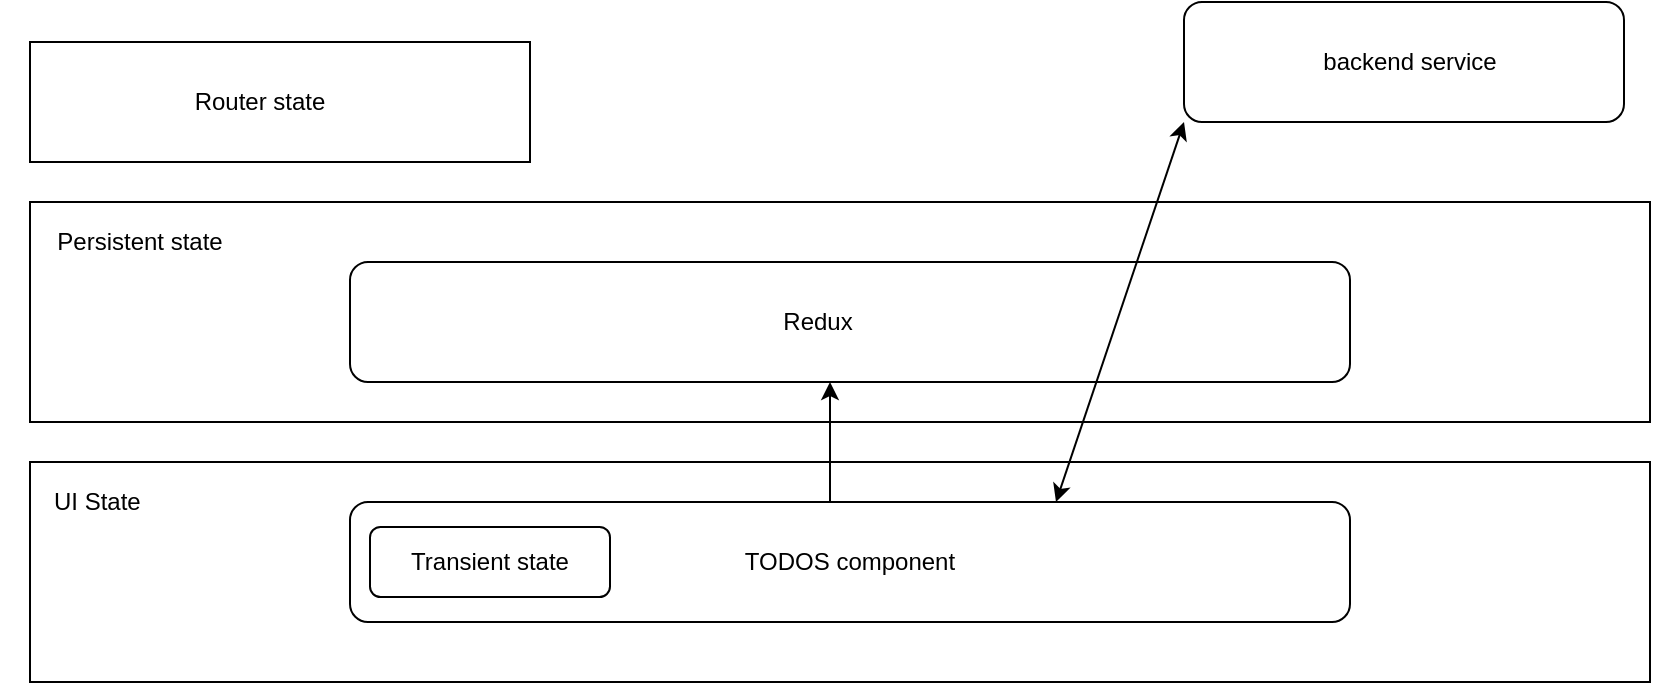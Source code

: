 <mxfile version="13.6.0" type="github">
  <diagram id="CnDp9Ytq1tiV_GHWyZOq" name="Page-1">
    <mxGraphModel dx="946" dy="614" grid="1" gridSize="10" guides="1" tooltips="1" connect="1" arrows="1" fold="1" page="1" pageScale="1" pageWidth="827" pageHeight="1169" math="0" shadow="0">
      <root>
        <mxCell id="0" />
        <mxCell id="1" parent="0" />
        <mxCell id="noKN3m8uvJxdRkCpXrqW-12" value="" style="rounded=0;whiteSpace=wrap;html=1;" vertex="1" parent="1">
          <mxGeometry x="40" y="300" width="810" height="110" as="geometry" />
        </mxCell>
        <mxCell id="noKN3m8uvJxdRkCpXrqW-9" value="" style="rounded=0;whiteSpace=wrap;html=1;" vertex="1" parent="1">
          <mxGeometry x="40" y="430" width="810" height="110" as="geometry" />
        </mxCell>
        <mxCell id="noKN3m8uvJxdRkCpXrqW-1" value="" style="rounded=1;whiteSpace=wrap;html=1;" vertex="1" parent="1">
          <mxGeometry x="200" y="450" width="500" height="60" as="geometry" />
        </mxCell>
        <mxCell id="noKN3m8uvJxdRkCpXrqW-2" value="TODOS component" style="text;html=1;strokeColor=none;fillColor=none;align=center;verticalAlign=middle;whiteSpace=wrap;rounded=0;" vertex="1" parent="1">
          <mxGeometry x="350" y="470" width="200" height="20" as="geometry" />
        </mxCell>
        <mxCell id="noKN3m8uvJxdRkCpXrqW-3" value="" style="rounded=1;whiteSpace=wrap;html=1;" vertex="1" parent="1">
          <mxGeometry x="617" y="200" width="220" height="60" as="geometry" />
        </mxCell>
        <mxCell id="noKN3m8uvJxdRkCpXrqW-4" value="backend service" style="text;html=1;strokeColor=none;fillColor=none;align=center;verticalAlign=middle;whiteSpace=wrap;rounded=0;" vertex="1" parent="1">
          <mxGeometry x="680" y="220" width="100" height="20" as="geometry" />
        </mxCell>
        <mxCell id="noKN3m8uvJxdRkCpXrqW-10" value="UI State" style="text;html=1;strokeColor=none;fillColor=none;align=left;verticalAlign=middle;whiteSpace=wrap;rounded=0;" vertex="1" parent="1">
          <mxGeometry x="50" y="440" width="90" height="20" as="geometry" />
        </mxCell>
        <mxCell id="noKN3m8uvJxdRkCpXrqW-11" value="" style="rounded=0;whiteSpace=wrap;html=1;" vertex="1" parent="1">
          <mxGeometry x="40" y="220" width="250" height="60" as="geometry" />
        </mxCell>
        <mxCell id="noKN3m8uvJxdRkCpXrqW-13" value="Persistent state" style="text;html=1;strokeColor=none;fillColor=none;align=center;verticalAlign=middle;whiteSpace=wrap;rounded=0;" vertex="1" parent="1">
          <mxGeometry x="25" y="310" width="140" height="20" as="geometry" />
        </mxCell>
        <mxCell id="noKN3m8uvJxdRkCpXrqW-14" value="" style="rounded=1;whiteSpace=wrap;html=1;align=left;" vertex="1" parent="1">
          <mxGeometry x="200" y="330" width="500" height="60" as="geometry" />
        </mxCell>
        <mxCell id="noKN3m8uvJxdRkCpXrqW-15" value="Redux" style="text;html=1;strokeColor=none;fillColor=none;align=center;verticalAlign=middle;whiteSpace=wrap;rounded=0;" vertex="1" parent="1">
          <mxGeometry x="414" y="350" width="40" height="20" as="geometry" />
        </mxCell>
        <mxCell id="noKN3m8uvJxdRkCpXrqW-16" value="Router state" style="text;html=1;strokeColor=none;fillColor=none;align=center;verticalAlign=middle;whiteSpace=wrap;rounded=0;" vertex="1" parent="1">
          <mxGeometry x="110" y="240" width="90" height="20" as="geometry" />
        </mxCell>
        <mxCell id="noKN3m8uvJxdRkCpXrqW-17" value="" style="rounded=1;whiteSpace=wrap;html=1;align=left;" vertex="1" parent="1">
          <mxGeometry x="210" y="462.5" width="120" height="35" as="geometry" />
        </mxCell>
        <mxCell id="noKN3m8uvJxdRkCpXrqW-18" value="Transient state" style="text;html=1;strokeColor=none;fillColor=none;align=center;verticalAlign=middle;whiteSpace=wrap;rounded=0;" vertex="1" parent="1">
          <mxGeometry x="220" y="470" width="100" height="20" as="geometry" />
        </mxCell>
        <mxCell id="noKN3m8uvJxdRkCpXrqW-21" value="" style="endArrow=classic;startArrow=classic;html=1;exitX=0;exitY=1;exitDx=0;exitDy=0;entryX=0.706;entryY=0;entryDx=0;entryDy=0;entryPerimeter=0;" edge="1" parent="1" source="noKN3m8uvJxdRkCpXrqW-3" target="noKN3m8uvJxdRkCpXrqW-1">
          <mxGeometry width="50" height="50" relative="1" as="geometry">
            <mxPoint x="390" y="370" as="sourcePoint" />
            <mxPoint x="440" y="320" as="targetPoint" />
          </mxGeometry>
        </mxCell>
        <mxCell id="noKN3m8uvJxdRkCpXrqW-22" value="" style="endArrow=classic;html=1;exitX=0.48;exitY=0;exitDx=0;exitDy=0;exitPerimeter=0;" edge="1" parent="1" source="noKN3m8uvJxdRkCpXrqW-1">
          <mxGeometry width="50" height="50" relative="1" as="geometry">
            <mxPoint x="390" y="370" as="sourcePoint" />
            <mxPoint x="440" y="390" as="targetPoint" />
          </mxGeometry>
        </mxCell>
      </root>
    </mxGraphModel>
  </diagram>
</mxfile>
